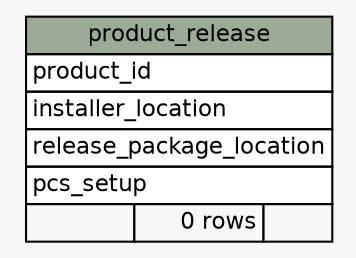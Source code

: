 // dot 2.2.1 on Windows 10 10.0
// SchemaSpy rev 590
digraph "product_release" {
  graph [
    rankdir="RL"
    bgcolor="#f7f7f7"
    nodesep="0.18"
    ranksep="0.46"
    fontname="Helvetica"
    fontsize="11"
  ];
  node [
    fontname="Helvetica"
    fontsize="11"
    shape="plaintext"
  ];
  edge [
    arrowsize="0.8"
  ];
  "product_release" [
    label=<
    <TABLE BORDER="0" CELLBORDER="1" CELLSPACING="0" BGCOLOR="#ffffff">
      <TR><TD COLSPAN="3" BGCOLOR="#9bab96" ALIGN="CENTER">product_release</TD></TR>
      <TR><TD PORT="product_id" COLSPAN="3" ALIGN="LEFT">product_id</TD></TR>
      <TR><TD PORT="installer_location" COLSPAN="3" ALIGN="LEFT">installer_location</TD></TR>
      <TR><TD PORT="release_package_location" COLSPAN="3" ALIGN="LEFT">release_package_location</TD></TR>
      <TR><TD PORT="pcs_setup" COLSPAN="3" ALIGN="LEFT">pcs_setup</TD></TR>
      <TR><TD ALIGN="LEFT" BGCOLOR="#f7f7f7">  </TD><TD ALIGN="RIGHT" BGCOLOR="#f7f7f7">0 rows</TD><TD ALIGN="RIGHT" BGCOLOR="#f7f7f7">  </TD></TR>
    </TABLE>>
    URL="tables/product_release.html"
    tooltip="product_release"
  ];
}
